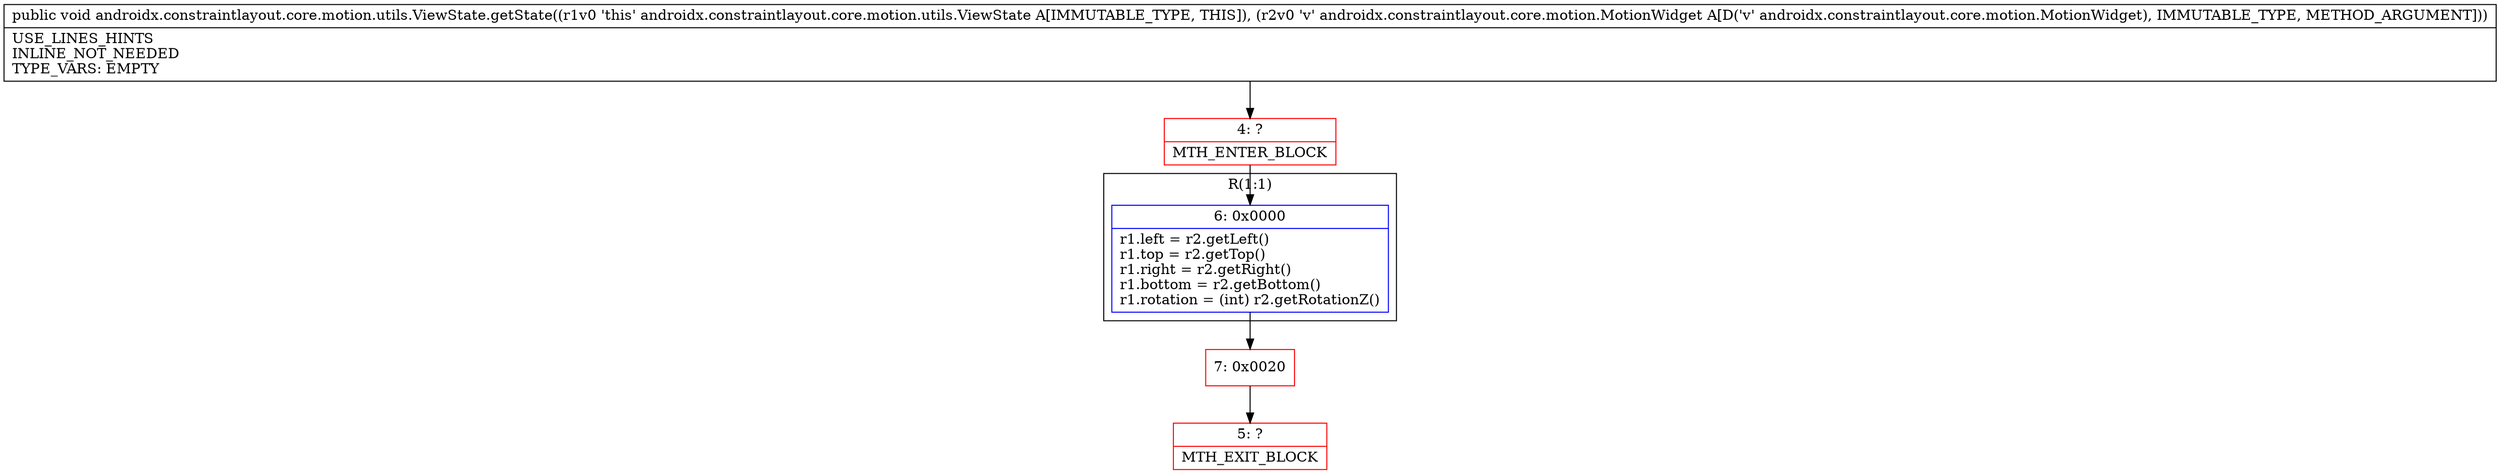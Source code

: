 digraph "CFG forandroidx.constraintlayout.core.motion.utils.ViewState.getState(Landroidx\/constraintlayout\/core\/motion\/MotionWidget;)V" {
subgraph cluster_Region_241315370 {
label = "R(1:1)";
node [shape=record,color=blue];
Node_6 [shape=record,label="{6\:\ 0x0000|r1.left = r2.getLeft()\lr1.top = r2.getTop()\lr1.right = r2.getRight()\lr1.bottom = r2.getBottom()\lr1.rotation = (int) r2.getRotationZ()\l}"];
}
Node_4 [shape=record,color=red,label="{4\:\ ?|MTH_ENTER_BLOCK\l}"];
Node_7 [shape=record,color=red,label="{7\:\ 0x0020}"];
Node_5 [shape=record,color=red,label="{5\:\ ?|MTH_EXIT_BLOCK\l}"];
MethodNode[shape=record,label="{public void androidx.constraintlayout.core.motion.utils.ViewState.getState((r1v0 'this' androidx.constraintlayout.core.motion.utils.ViewState A[IMMUTABLE_TYPE, THIS]), (r2v0 'v' androidx.constraintlayout.core.motion.MotionWidget A[D('v' androidx.constraintlayout.core.motion.MotionWidget), IMMUTABLE_TYPE, METHOD_ARGUMENT]))  | USE_LINES_HINTS\lINLINE_NOT_NEEDED\lTYPE_VARS: EMPTY\l}"];
MethodNode -> Node_4;Node_6 -> Node_7;
Node_4 -> Node_6;
Node_7 -> Node_5;
}

